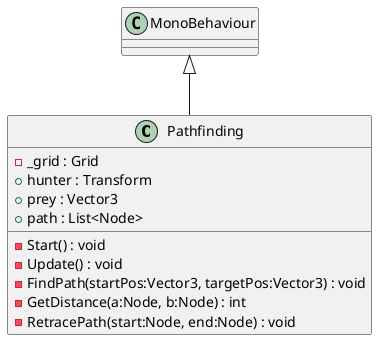 @startuml
class Pathfinding {
    - _grid : Grid
    + hunter : Transform
    + prey : Vector3
    + path : List<Node>
    - Start() : void
    - Update() : void
    - FindPath(startPos:Vector3, targetPos:Vector3) : void
    - GetDistance(a:Node, b:Node) : int
    - RetracePath(start:Node, end:Node) : void
}
MonoBehaviour <|-- Pathfinding
@enduml

